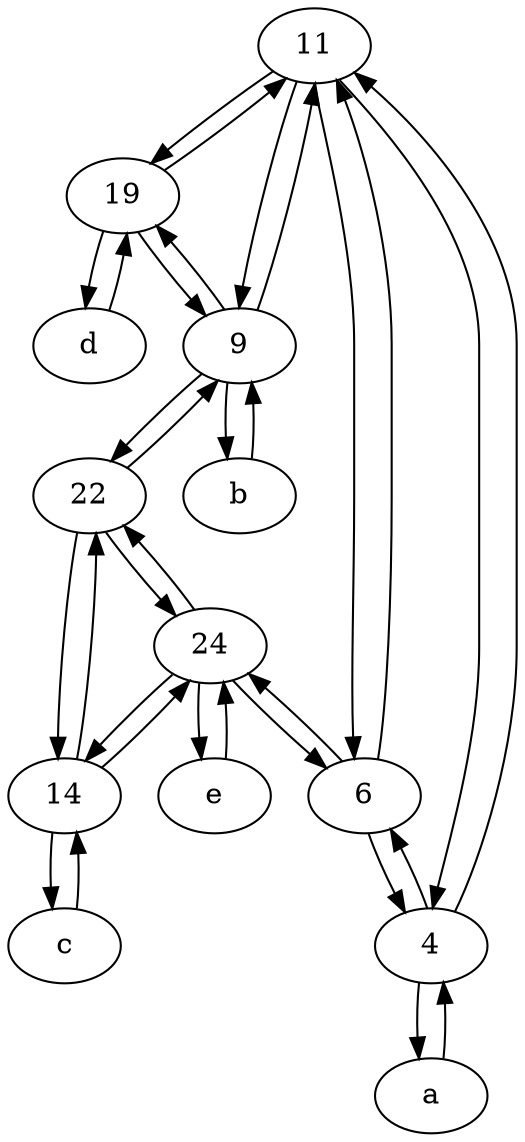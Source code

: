 digraph  {
	11;
	24;
	22;
	14;
	a [pos="40,10!"];
	c [pos="20,10!"];
	b [pos="50,20!"];
	19;
	d [pos="20,30!"];
	e [pos="30,50!"];
	6;
	4;
	9;
	4 -> 6;
	24 -> e;
	11 -> 6;
	4 -> 11;
	11 -> 9;
	6 -> 4;
	9 -> 11;
	19 -> 9;
	24 -> 6;
	22 -> 14;
	a -> 4;
	19 -> 11;
	9 -> 22;
	6 -> 24;
	22 -> 9;
	24 -> 22;
	14 -> 24;
	d -> 19;
	14 -> 22;
	14 -> c;
	24 -> 14;
	9 -> 19;
	e -> 24;
	6 -> 11;
	9 -> b;
	b -> 9;
	4 -> a;
	c -> 14;
	11 -> 19;
	19 -> d;
	11 -> 4;
	22 -> 24;

	}